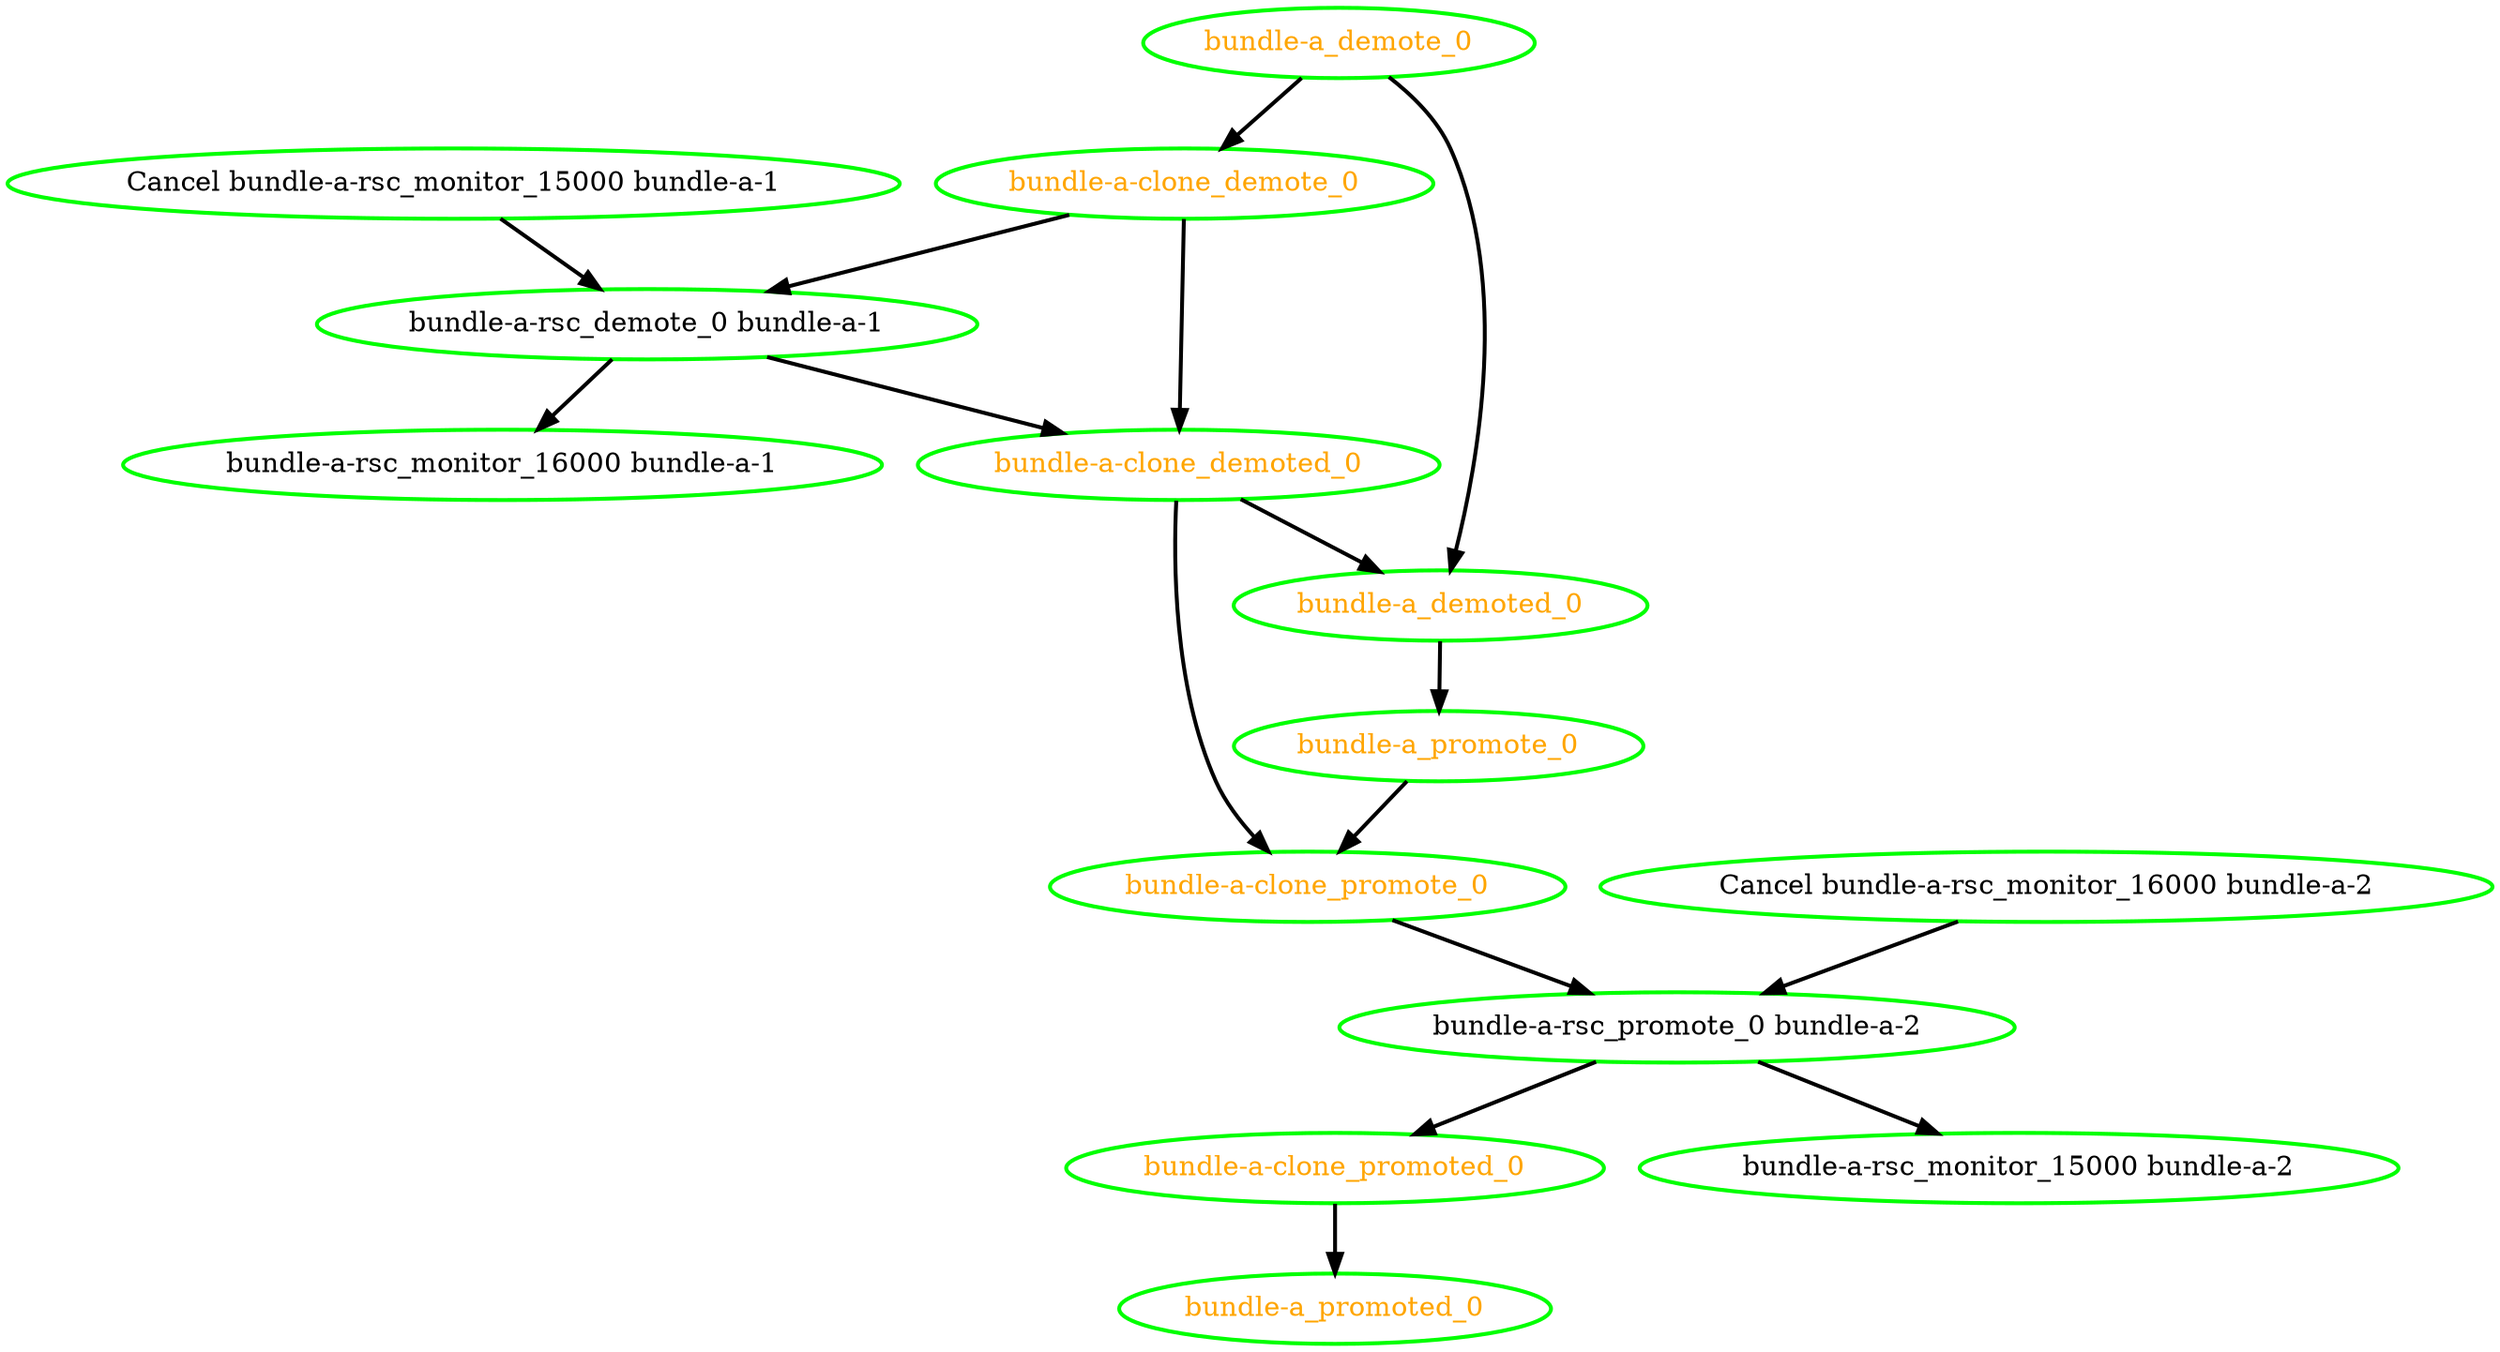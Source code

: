  digraph "g" {
"Cancel bundle-a-rsc_monitor_15000 bundle-a-1" -> "bundle-a-rsc_demote_0 bundle-a-1" [ style = bold]
"Cancel bundle-a-rsc_monitor_15000 bundle-a-1" [ style=bold color="green" fontcolor="black"]
"Cancel bundle-a-rsc_monitor_16000 bundle-a-2" -> "bundle-a-rsc_promote_0 bundle-a-2" [ style = bold]
"Cancel bundle-a-rsc_monitor_16000 bundle-a-2" [ style=bold color="green" fontcolor="black"]
"bundle-a-clone_demote_0" -> "bundle-a-clone_demoted_0" [ style = bold]
"bundle-a-clone_demote_0" -> "bundle-a-rsc_demote_0 bundle-a-1" [ style = bold]
"bundle-a-clone_demote_0" [ style=bold color="green" fontcolor="orange"]
"bundle-a-clone_demoted_0" -> "bundle-a-clone_promote_0" [ style = bold]
"bundle-a-clone_demoted_0" -> "bundle-a_demoted_0" [ style = bold]
"bundle-a-clone_demoted_0" [ style=bold color="green" fontcolor="orange"]
"bundle-a-clone_promote_0" -> "bundle-a-rsc_promote_0 bundle-a-2" [ style = bold]
"bundle-a-clone_promote_0" [ style=bold color="green" fontcolor="orange"]
"bundle-a-clone_promoted_0" -> "bundle-a_promoted_0" [ style = bold]
"bundle-a-clone_promoted_0" [ style=bold color="green" fontcolor="orange"]
"bundle-a-rsc_demote_0 bundle-a-1" -> "bundle-a-clone_demoted_0" [ style = bold]
"bundle-a-rsc_demote_0 bundle-a-1" -> "bundle-a-rsc_monitor_16000 bundle-a-1" [ style = bold]
"bundle-a-rsc_demote_0 bundle-a-1" [ style=bold color="green" fontcolor="black"]
"bundle-a-rsc_monitor_15000 bundle-a-2" [ style=bold color="green" fontcolor="black"]
"bundle-a-rsc_monitor_16000 bundle-a-1" [ style=bold color="green" fontcolor="black"]
"bundle-a-rsc_promote_0 bundle-a-2" -> "bundle-a-clone_promoted_0" [ style = bold]
"bundle-a-rsc_promote_0 bundle-a-2" -> "bundle-a-rsc_monitor_15000 bundle-a-2" [ style = bold]
"bundle-a-rsc_promote_0 bundle-a-2" [ style=bold color="green" fontcolor="black"]
"bundle-a_demote_0" -> "bundle-a-clone_demote_0" [ style = bold]
"bundle-a_demote_0" -> "bundle-a_demoted_0" [ style = bold]
"bundle-a_demote_0" [ style=bold color="green" fontcolor="orange"]
"bundle-a_demoted_0" -> "bundle-a_promote_0" [ style = bold]
"bundle-a_demoted_0" [ style=bold color="green" fontcolor="orange"]
"bundle-a_promote_0" -> "bundle-a-clone_promote_0" [ style = bold]
"bundle-a_promote_0" [ style=bold color="green" fontcolor="orange"]
"bundle-a_promoted_0" [ style=bold color="green" fontcolor="orange"]
}
